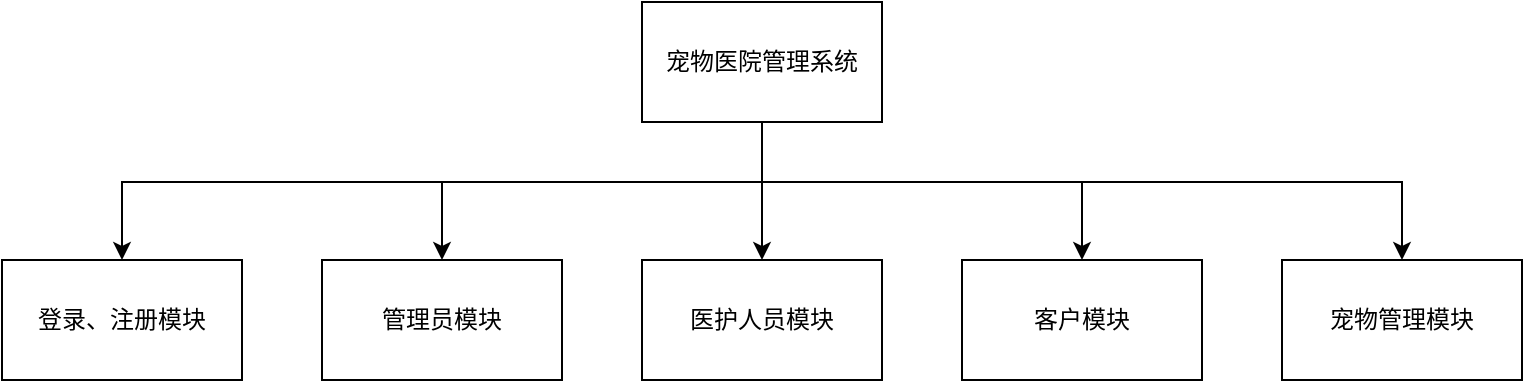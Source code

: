 <mxfile version="14.8.0" type="github">
  <diagram id="OSN7Fb9BYKplV7MyUneg" name="Page-1">
    <mxGraphModel dx="1038" dy="547" grid="1" gridSize="10" guides="1" tooltips="1" connect="1" arrows="1" fold="1" page="1" pageScale="1" pageWidth="827" pageHeight="1169" math="0" shadow="0">
      <root>
        <mxCell id="0" />
        <mxCell id="1" parent="0" />
        <mxCell id="Ig2JOxSKs3b6VhEE4bXi-10" style="edgeStyle=orthogonalEdgeStyle;rounded=0;orthogonalLoop=1;jettySize=auto;html=1;entryX=0.5;entryY=0;entryDx=0;entryDy=0;" edge="1" parent="1" source="YgXmGn9mgegNAeK_GEGQ-1" target="Ig2JOxSKs3b6VhEE4bXi-4">
          <mxGeometry relative="1" as="geometry" />
        </mxCell>
        <mxCell id="Ig2JOxSKs3b6VhEE4bXi-11" style="edgeStyle=orthogonalEdgeStyle;rounded=0;orthogonalLoop=1;jettySize=auto;html=1;" edge="1" parent="1" source="YgXmGn9mgegNAeK_GEGQ-1" target="Ig2JOxSKs3b6VhEE4bXi-3">
          <mxGeometry relative="1" as="geometry">
            <Array as="points">
              <mxPoint x="420" y="370" />
              <mxPoint x="260" y="370" />
            </Array>
          </mxGeometry>
        </mxCell>
        <mxCell id="Ig2JOxSKs3b6VhEE4bXi-12" style="edgeStyle=orthogonalEdgeStyle;rounded=0;orthogonalLoop=1;jettySize=auto;html=1;entryX=0.5;entryY=0;entryDx=0;entryDy=0;" edge="1" parent="1" source="YgXmGn9mgegNAeK_GEGQ-1" target="Ig2JOxSKs3b6VhEE4bXi-2">
          <mxGeometry relative="1" as="geometry">
            <Array as="points">
              <mxPoint x="420" y="370" />
              <mxPoint x="100" y="370" />
            </Array>
          </mxGeometry>
        </mxCell>
        <mxCell id="Ig2JOxSKs3b6VhEE4bXi-13" style="edgeStyle=orthogonalEdgeStyle;rounded=0;orthogonalLoop=1;jettySize=auto;html=1;entryX=0.5;entryY=0;entryDx=0;entryDy=0;" edge="1" parent="1" source="YgXmGn9mgegNAeK_GEGQ-1" target="Ig2JOxSKs3b6VhEE4bXi-5">
          <mxGeometry relative="1" as="geometry">
            <Array as="points">
              <mxPoint x="420" y="370" />
              <mxPoint x="580" y="370" />
            </Array>
          </mxGeometry>
        </mxCell>
        <mxCell id="Ig2JOxSKs3b6VhEE4bXi-14" style="edgeStyle=orthogonalEdgeStyle;rounded=0;orthogonalLoop=1;jettySize=auto;html=1;entryX=0.5;entryY=0;entryDx=0;entryDy=0;" edge="1" parent="1" source="YgXmGn9mgegNAeK_GEGQ-1" target="Ig2JOxSKs3b6VhEE4bXi-6">
          <mxGeometry relative="1" as="geometry">
            <Array as="points">
              <mxPoint x="420" y="370" />
              <mxPoint x="740" y="370" />
            </Array>
          </mxGeometry>
        </mxCell>
        <mxCell id="YgXmGn9mgegNAeK_GEGQ-1" value="宠物医院管理系统" style="rounded=0;whiteSpace=wrap;html=1;" parent="1" vertex="1">
          <mxGeometry x="360" y="280" width="120" height="60" as="geometry" />
        </mxCell>
        <mxCell id="Ig2JOxSKs3b6VhEE4bXi-1" style="edgeStyle=orthogonalEdgeStyle;rounded=0;orthogonalLoop=1;jettySize=auto;html=1;exitX=0.5;exitY=1;exitDx=0;exitDy=0;" edge="1" parent="1" source="YgXmGn9mgegNAeK_GEGQ-1" target="YgXmGn9mgegNAeK_GEGQ-1">
          <mxGeometry relative="1" as="geometry" />
        </mxCell>
        <mxCell id="Ig2JOxSKs3b6VhEE4bXi-2" value="登录、注册模块" style="rounded=0;whiteSpace=wrap;html=1;glass=0;horizontal=1;verticalAlign=middle;textDirection=rtl;" vertex="1" parent="1">
          <mxGeometry x="40" y="409" width="120" height="60" as="geometry" />
        </mxCell>
        <mxCell id="Ig2JOxSKs3b6VhEE4bXi-3" value="管理员模块" style="rounded=0;whiteSpace=wrap;html=1;glass=0;verticalAlign=middle;" vertex="1" parent="1">
          <mxGeometry x="200" y="409" width="120" height="60" as="geometry" />
        </mxCell>
        <mxCell id="Ig2JOxSKs3b6VhEE4bXi-4" value="医护人员模块" style="rounded=0;whiteSpace=wrap;html=1;glass=0;verticalAlign=middle;" vertex="1" parent="1">
          <mxGeometry x="360" y="409" width="120" height="60" as="geometry" />
        </mxCell>
        <mxCell id="Ig2JOxSKs3b6VhEE4bXi-5" value="客户模块" style="rounded=0;whiteSpace=wrap;html=1;glass=0;verticalAlign=middle;" vertex="1" parent="1">
          <mxGeometry x="520" y="409" width="120" height="60" as="geometry" />
        </mxCell>
        <mxCell id="Ig2JOxSKs3b6VhEE4bXi-6" value="宠物管理模块" style="rounded=0;whiteSpace=wrap;html=1;glass=0;verticalAlign=middle;" vertex="1" parent="1">
          <mxGeometry x="680" y="409" width="120" height="60" as="geometry" />
        </mxCell>
      </root>
    </mxGraphModel>
  </diagram>
</mxfile>
